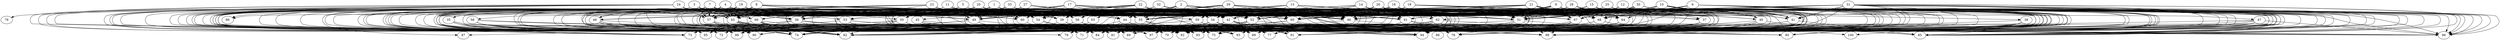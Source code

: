 // DAG automatically generated by daggen at Fri Aug  4 16:35:14 2017
// ./daggen --dot -n 100 --fat 0.8 --regular 0.8 --density 0.8 --jump 2 
digraph G {
  1 [size="524489", alpha="0.07"]
  1 -> 39 [size ="411"]
  1 -> 41 [size ="411"]
  1 -> 42 [size ="411"]
  1 -> 43 [size ="411"]
  1 -> 49 [size ="411"]
  1 -> 50 [size ="411"]
  1 -> 51 [size ="411"]
  1 -> 54 [size ="411"]
  1 -> 55 [size ="411"]
  1 -> 56 [size ="411"]
  1 -> 60 [size ="411"]
  1 -> 61 [size ="411"]
  1 -> 62 [size ="411"]
  1 -> 65 [size ="411"]
  1 -> 67 [size ="411"]
  1 -> 68 [size ="411"]
  1 -> 74 [size ="411"]
  1 -> 75 [size ="411"]
  1 -> 77 [size ="411"]
  1 -> 81 [size ="411"]
  1 -> 84 [size ="411"]
  1 -> 90 [size ="411"]
  1 -> 91 [size ="411"]
  1 -> 92 [size ="411"]
  1 -> 98 [size ="411"]
  1 -> 99 [size ="411"]
  2 [size="8590", alpha="0.18"]
  2 -> 39 [size ="34"]
  2 -> 40 [size ="34"]
  2 -> 41 [size ="34"]
  2 -> 42 [size ="34"]
  2 -> 43 [size ="34"]
  2 -> 44 [size ="34"]
  2 -> 45 [size ="34"]
  2 -> 46 [size ="34"]
  2 -> 49 [size ="34"]
  2 -> 51 [size ="34"]
  2 -> 52 [size ="34"]
  2 -> 54 [size ="34"]
  2 -> 55 [size ="34"]
  2 -> 56 [size ="34"]
  2 -> 57 [size ="34"]
  2 -> 59 [size ="34"]
  2 -> 60 [size ="34"]
  2 -> 63 [size ="34"]
  2 -> 67 [size ="34"]
  2 -> 68 [size ="34"]
  2 -> 69 [size ="34"]
  2 -> 73 [size ="34"]
  2 -> 75 [size ="34"]
  2 -> 77 [size ="34"]
  2 -> 79 [size ="34"]
  2 -> 80 [size ="34"]
  2 -> 81 [size ="34"]
  2 -> 91 [size ="34"]
  2 -> 93 [size ="34"]
  2 -> 97 [size ="34"]
  3 [size="3856", alpha="0.13"]
  3 -> 39 [size ="411"]
  3 -> 41 [size ="411"]
  3 -> 43 [size ="411"]
  3 -> 44 [size ="411"]
  3 -> 46 [size ="411"]
  3 -> 49 [size ="411"]
  3 -> 52 [size ="411"]
  3 -> 54 [size ="411"]
  3 -> 57 [size ="411"]
  3 -> 69 [size ="411"]
  3 -> 73 [size ="411"]
  3 -> 74 [size ="411"]
  3 -> 79 [size ="411"]
  3 -> 81 [size ="411"]
  3 -> 83 [size ="411"]
  3 -> 86 [size ="411"]
  3 -> 92 [size ="411"]
  4 [size="19135", alpha="0.12"]
  4 -> 36 [size ="302"]
  4 -> 43 [size ="302"]
  4 -> 43 [size ="302"]
  4 -> 46 [size ="302"]
  4 -> 46 [size ="302"]
  4 -> 48 [size ="302"]
  4 -> 56 [size ="302"]
  4 -> 57 [size ="302"]
  4 -> 68 [size ="302"]
  4 -> 74 [size ="302"]
  4 -> 80 [size ="302"]
  4 -> 81 [size ="302"]
  4 -> 93 [size ="302"]
  4 -> 99 [size ="302"]
  5 [size="790916", alpha="0.12"]
  5 -> 36 [size ="839"]
  5 -> 39 [size ="839"]
  5 -> 42 [size ="839"]
  5 -> 43 [size ="839"]
  5 -> 49 [size ="839"]
  5 -> 50 [size ="839"]
  5 -> 51 [size ="839"]
  5 -> 52 [size ="839"]
  5 -> 56 [size ="839"]
  5 -> 57 [size ="839"]
  5 -> 59 [size ="839"]
  5 -> 61 [size ="839"]
  5 -> 84 [size ="839"]
  5 -> 86 [size ="839"]
  5 -> 92 [size ="839"]
  5 -> 93 [size ="839"]
  6 [size="8150", alpha="0.12"]
  6 -> 42 [size ="134"]
  6 -> 43 [size ="134"]
  6 -> 49 [size ="134"]
  6 -> 51 [size ="134"]
  6 -> 54 [size ="134"]
  6 -> 55 [size ="134"]
  6 -> 56 [size ="134"]
  6 -> 61 [size ="134"]
  6 -> 68 [size ="134"]
  6 -> 74 [size ="134"]
  6 -> 80 [size ="134"]
  6 -> 83 [size ="134"]
  6 -> 85 [size ="134"]
  6 -> 92 [size ="134"]
  6 -> 92 [size ="134"]
  6 -> 93 [size ="134"]
  6 -> 94 [size ="134"]
  6 -> 96 [size ="134"]
  6 -> 97 [size ="134"]
  6 -> 98 [size ="134"]
  6 -> 99 [size ="134"]
  7 [size="134218", alpha="0.20"]
  7 -> 34 [size ="210"]
  7 -> 42 [size ="210"]
  7 -> 43 [size ="210"]
  7 -> 48 [size ="210"]
  7 -> 51 [size ="210"]
  7 -> 52 [size ="210"]
  7 -> 55 [size ="210"]
  7 -> 56 [size ="210"]
  7 -> 57 [size ="210"]
  7 -> 60 [size ="210"]
  7 -> 66 [size ="210"]
  7 -> 71 [size ="210"]
  7 -> 73 [size ="210"]
  7 -> 74 [size ="210"]
  7 -> 83 [size ="210"]
  7 -> 84 [size ="210"]
  7 -> 93 [size ="210"]
  7 -> 94 [size ="210"]
  7 -> 96 [size ="210"]
  7 -> 97 [size ="210"]
  8 [size="549756", alpha="0.02"]
  8 -> 42 [size ="537"]
  8 -> 42 [size ="537"]
  8 -> 43 [size ="537"]
  8 -> 49 [size ="537"]
  8 -> 50 [size ="537"]
  8 -> 51 [size ="537"]
  8 -> 52 [size ="537"]
  8 -> 54 [size ="537"]
  8 -> 55 [size ="537"]
  8 -> 56 [size ="537"]
  8 -> 65 [size ="537"]
  8 -> 66 [size ="537"]
  8 -> 67 [size ="537"]
  8 -> 69 [size ="537"]
  8 -> 71 [size ="537"]
  8 -> 77 [size ="537"]
  8 -> 82 [size ="537"]
  8 -> 84 [size ="537"]
  8 -> 90 [size ="537"]
  8 -> 92 [size ="537"]
  8 -> 94 [size ="537"]
  8 -> 97 [size ="537"]
  8 -> 98 [size ="537"]
  8 -> 99 [size ="537"]
  9 [size="231928", alpha="0.16"]
  9 -> 36 [size ="302"]
  9 -> 40 [size ="302"]
  9 -> 41 [size ="302"]
  9 -> 42 [size ="302"]
  9 -> 43 [size ="302"]
  9 -> 46 [size ="302"]
  9 -> 51 [size ="302"]
  9 -> 55 [size ="302"]
  9 -> 55 [size ="302"]
  9 -> 56 [size ="302"]
  9 -> 61 [size ="302"]
  9 -> 64 [size ="302"]
  9 -> 65 [size ="302"]
  9 -> 68 [size ="302"]
  9 -> 69 [size ="302"]
  9 -> 77 [size ="302"]
  9 -> 78 [size ="302"]
  9 -> 83 [size ="302"]
  9 -> 85 [size ="302"]
  9 -> 94 [size ="302"]
  9 -> 97 [size ="302"]
  10 [size="214979", alpha="0.10"]
  10 -> 41 [size ="302"]
  10 -> 42 [size ="302"]
  10 -> 50 [size ="302"]
  10 -> 51 [size ="302"]
  10 -> 52 [size ="302"]
  10 -> 54 [size ="302"]
  10 -> 56 [size ="302"]
  10 -> 61 [size ="302"]
  10 -> 64 [size ="302"]
  10 -> 65 [size ="302"]
  10 -> 67 [size ="302"]
  10 -> 68 [size ="302"]
  10 -> 75 [size ="302"]
  10 -> 77 [size ="302"]
  10 -> 80 [size ="302"]
  10 -> 81 [size ="302"]
  10 -> 89 [size ="302"]
  10 -> 90 [size ="302"]
  10 -> 94 [size ="302"]
  10 -> 94 [size ="302"]
  10 -> 96 [size ="302"]
  10 -> 99 [size ="302"]
  11 [size="782758", alpha="0.01"]
  11 -> 43 [size ="679"]
  11 -> 46 [size ="679"]
  11 -> 54 [size ="679"]
  11 -> 55 [size ="679"]
  11 -> 56 [size ="679"]
  11 -> 57 [size ="679"]
  11 -> 61 [size ="679"]
  11 -> 61 [size ="679"]
  11 -> 65 [size ="679"]
  11 -> 67 [size ="679"]
  11 -> 68 [size ="679"]
  11 -> 72 [size ="679"]
  11 -> 73 [size ="679"]
  11 -> 75 [size ="679"]
  11 -> 77 [size ="679"]
  11 -> 82 [size ="679"]
  11 -> 83 [size ="679"]
  11 -> 99 [size ="679"]
  12 [size="134218", alpha="0.20"]
  12 -> 39 [size ="210"]
  12 -> 40 [size ="210"]
  12 -> 41 [size ="210"]
  12 -> 43 [size ="210"]
  12 -> 50 [size ="210"]
  12 -> 51 [size ="210"]
  12 -> 52 [size ="210"]
  12 -> 55 [size ="210"]
  12 -> 56 [size ="210"]
  12 -> 60 [size ="210"]
  12 -> 67 [size ="210"]
  12 -> 75 [size ="210"]
  12 -> 77 [size ="210"]
  12 -> 78 [size ="210"]
  12 -> 80 [size ="210"]
  12 -> 85 [size ="210"]
  12 -> 96 [size ="210"]
  13 [size="68719", alpha="0.15"]
  13 -> 46 [size ="134"]
  13 -> 49 [size ="134"]
  13 -> 51 [size ="134"]
  13 -> 52 [size ="134"]
  13 -> 54 [size ="134"]
  13 -> 55 [size ="134"]
  13 -> 56 [size ="134"]
  13 -> 65 [size ="134"]
  13 -> 66 [size ="134"]
  13 -> 68 [size ="134"]
  13 -> 80 [size ="134"]
  13 -> 85 [size ="134"]
  13 -> 92 [size ="134"]
  14 [size="73836", alpha="0.01"]
  14 -> 40 [size ="75"]
  14 -> 44 [size ="75"]
  14 -> 46 [size ="75"]
  14 -> 51 [size ="75"]
  14 -> 52 [size ="75"]
  14 -> 54 [size ="75"]
  14 -> 55 [size ="75"]
  14 -> 60 [size ="75"]
  14 -> 61 [size ="75"]
  14 -> 65 [size ="75"]
  14 -> 68 [size ="75"]
  14 -> 89 [size ="75"]
  14 -> 95 [size ="75"]
  14 -> 98 [size ="75"]
  14 -> 99 [size ="75"]
  15 [size="231928", alpha="0.16"]
  15 -> 39 [size ="302"]
  15 -> 40 [size ="302"]
  15 -> 47 [size ="302"]
  15 -> 51 [size ="302"]
  15 -> 52 [size ="302"]
  15 -> 54 [size ="302"]
  15 -> 55 [size ="302"]
  15 -> 56 [size ="302"]
  15 -> 57 [size ="302"]
  15 -> 64 [size ="302"]
  15 -> 65 [size ="302"]
  15 -> 66 [size ="302"]
  15 -> 67 [size ="302"]
  15 -> 72 [size ="302"]
  15 -> 74 [size ="302"]
  15 -> 83 [size ="302"]
  15 -> 85 [size ="302"]
  15 -> 89 [size ="302"]
  15 -> 91 [size ="302"]
  15 -> 92 [size ="302"]
  15 -> 96 [size ="302"]
  15 -> 98 [size ="302"]
  16 [size="10881", alpha="0.12"]
  16 -> 39 [size ="210"]
  16 -> 41 [size ="210"]
  16 -> 44 [size ="210"]
  16 -> 46 [size ="210"]
  16 -> 49 [size ="210"]
  16 -> 51 [size ="210"]
  16 -> 52 [size ="210"]
  16 -> 55 [size ="210"]
  16 -> 62 [size ="210"]
  16 -> 65 [size ="210"]
  16 -> 65 [size ="210"]
  16 -> 67 [size ="210"]
  16 -> 68 [size ="210"]
  16 -> 69 [size ="210"]
  16 -> 82 [size ="210"]
  16 -> 83 [size ="210"]
  16 -> 85 [size ="210"]
  16 -> 90 [size ="210"]
  16 -> 91 [size ="210"]
  17 [size="417684", alpha="0.03"]
  17 -> 39 [size ="411"]
  17 -> 40 [size ="411"]
  17 -> 42 [size ="411"]
  17 -> 43 [size ="411"]
  17 -> 44 [size ="411"]
  17 -> 46 [size ="411"]
  17 -> 48 [size ="411"]
  17 -> 49 [size ="411"]
  17 -> 50 [size ="411"]
  17 -> 51 [size ="411"]
  17 -> 52 [size ="411"]
  17 -> 53 [size ="411"]
  17 -> 54 [size ="411"]
  17 -> 55 [size ="411"]
  17 -> 56 [size ="411"]
  17 -> 64 [size ="411"]
  17 -> 65 [size ="411"]
  17 -> 66 [size ="411"]
  17 -> 67 [size ="411"]
  17 -> 68 [size ="411"]
  17 -> 72 [size ="411"]
  17 -> 81 [size ="411"]
  17 -> 82 [size ="411"]
  17 -> 83 [size ="411"]
  17 -> 96 [size ="411"]
  17 -> 97 [size ="411"]
  18 [size="368293", alpha="0.02"]
  18 -> 36 [size ="411"]
  18 -> 38 [size ="411"]
  18 -> 39 [size ="411"]
  18 -> 40 [size ="411"]
  18 -> 42 [size ="411"]
  18 -> 46 [size ="411"]
  18 -> 49 [size ="411"]
  18 -> 52 [size ="411"]
  18 -> 54 [size ="411"]
  18 -> 57 [size ="411"]
  18 -> 60 [size ="411"]
  18 -> 65 [size ="411"]
  18 -> 68 [size ="411"]
  18 -> 73 [size ="411"]
  18 -> 78 [size ="411"]
  18 -> 80 [size ="411"]
  18 -> 83 [size ="411"]
  18 -> 85 [size ="411"]
  18 -> 96 [size ="411"]
  19 [size="28991", alpha="0.20"]
  19 -> 36 [size ="75"]
  19 -> 42 [size ="75"]
  19 -> 43 [size ="75"]
  19 -> 46 [size ="75"]
  19 -> 48 [size ="75"]
  19 -> 49 [size ="75"]
  19 -> 51 [size ="75"]
  19 -> 52 [size ="75"]
  19 -> 53 [size ="75"]
  19 -> 54 [size ="75"]
  19 -> 55 [size ="75"]
  19 -> 57 [size ="75"]
  19 -> 60 [size ="75"]
  19 -> 65 [size ="75"]
  19 -> 69 [size ="75"]
  19 -> 72 [size ="75"]
  19 -> 74 [size ="75"]
  19 -> 77 [size ="75"]
  19 -> 84 [size ="75"]
  19 -> 94 [size ="75"]
  19 -> 95 [size ="75"]
  19 -> 97 [size ="75"]
  19 -> 98 [size ="75"]
  20 [size="1738", alpha="0.17"]
  20 -> 35 [size ="210"]
  20 -> 36 [size ="210"]
  20 -> 40 [size ="210"]
  20 -> 43 [size ="210"]
  20 -> 46 [size ="210"]
  20 -> 49 [size ="210"]
  20 -> 51 [size ="210"]
  20 -> 52 [size ="210"]
  20 -> 54 [size ="210"]
  20 -> 55 [size ="210"]
  20 -> 56 [size ="210"]
  20 -> 57 [size ="210"]
  20 -> 58 [size ="210"]
  20 -> 60 [size ="210"]
  20 -> 65 [size ="210"]
  20 -> 67 [size ="210"]
  20 -> 68 [size ="210"]
  20 -> 69 [size ="210"]
  20 -> 74 [size ="210"]
  20 -> 75 [size ="210"]
  20 -> 81 [size ="210"]
  20 -> 89 [size ="210"]
  20 -> 97 [size ="210"]
  20 -> 98 [size ="210"]
  21 [size="134218", alpha="0.15"]
  21 -> 36 [size ="210"]
  21 -> 41 [size ="210"]
  21 -> 46 [size ="210"]
  21 -> 49 [size ="210"]
  21 -> 51 [size ="210"]
  21 -> 52 [size ="210"]
  21 -> 54 [size ="210"]
  21 -> 56 [size ="210"]
  21 -> 57 [size ="210"]
  21 -> 60 [size ="210"]
  21 -> 65 [size ="210"]
  21 -> 67 [size ="210"]
  21 -> 68 [size ="210"]
  21 -> 75 [size ="210"]
  21 -> 77 [size ="210"]
  21 -> 78 [size ="210"]
  21 -> 84 [size ="210"]
  21 -> 89 [size ="210"]
  21 -> 94 [size ="210"]
  21 -> 96 [size ="210"]
  22 [size="549756", alpha="0.12"]
  22 -> 36 [size ="537"]
  22 -> 39 [size ="537"]
  22 -> 44 [size ="537"]
  22 -> 46 [size ="537"]
  22 -> 49 [size ="537"]
  22 -> 51 [size ="537"]
  22 -> 52 [size ="537"]
  22 -> 54 [size ="537"]
  22 -> 55 [size ="537"]
  22 -> 56 [size ="537"]
  22 -> 57 [size ="537"]
  22 -> 60 [size ="537"]
  22 -> 64 [size ="537"]
  22 -> 65 [size ="537"]
  22 -> 72 [size ="537"]
  22 -> 80 [size ="537"]
  22 -> 85 [size ="537"]
  22 -> 91 [size ="537"]
  22 -> 93 [size ="537"]
  22 -> 98 [size ="537"]
  22 -> 99 [size ="537"]
  23 [size="4979", alpha="0.05"]
  23 -> 39 [size ="302"]
  23 -> 42 [size ="302"]
  23 -> 45 [size ="302"]
  23 -> 46 [size ="302"]
  23 -> 48 [size ="302"]
  23 -> 49 [size ="302"]
  23 -> 54 [size ="302"]
  23 -> 55 [size ="302"]
  23 -> 56 [size ="302"]
  23 -> 57 [size ="302"]
  23 -> 60 [size ="302"]
  23 -> 65 [size ="302"]
  23 -> 77 [size ="302"]
  23 -> 78 [size ="302"]
  23 -> 81 [size ="302"]
  23 -> 82 [size ="302"]
  23 -> 83 [size ="302"]
  23 -> 84 [size ="302"]
  23 -> 85 [size ="302"]
  24 [size="368293", alpha="0.10"]
  24 -> 36 [size ="411"]
  24 -> 39 [size ="411"]
  24 -> 42 [size ="411"]
  24 -> 46 [size ="411"]
  24 -> 49 [size ="411"]
  24 -> 54 [size ="411"]
  24 -> 56 [size ="411"]
  24 -> 57 [size ="411"]
  24 -> 65 [size ="411"]
  24 -> 66 [size ="411"]
  24 -> 69 [size ="411"]
  24 -> 76 [size ="411"]
  24 -> 78 [size ="411"]
  24 -> 82 [size ="411"]
  24 -> 84 [size ="411"]
  24 -> 90 [size ="411"]
  24 -> 99 [size ="411"]
  25 [size="8590", alpha="0.03"]
  25 -> 34 [size ="34"]
  25 -> 36 [size ="34"]
  25 -> 37 [size ="34"]
  25 -> 41 [size ="34"]
  25 -> 43 [size ="34"]
  25 -> 48 [size ="34"]
  25 -> 49 [size ="34"]
  25 -> 54 [size ="34"]
  25 -> 57 [size ="34"]
  25 -> 68 [size ="34"]
  25 -> 69 [size ="34"]
  25 -> 74 [size ="34"]
  25 -> 77 [size ="34"]
  25 -> 80 [size ="34"]
  25 -> 83 [size ="34"]
  25 -> 84 [size ="34"]
  25 -> 91 [size ="34"]
  25 -> 92 [size ="34"]
  25 -> 93 [size ="34"]
  25 -> 96 [size ="34"]
  25 -> 98 [size ="34"]
  26 [size="693778", alpha="0.09"]
  26 -> 41 [size ="839"]
  26 -> 42 [size ="839"]
  26 -> 43 [size ="839"]
  26 -> 46 [size ="839"]
  26 -> 49 [size ="839"]
  26 -> 50 [size ="839"]
  26 -> 56 [size ="839"]
  26 -> 57 [size ="839"]
  26 -> 59 [size ="839"]
  26 -> 61 [size ="839"]
  26 -> 64 [size ="839"]
  26 -> 65 [size ="839"]
  26 -> 67 [size ="839"]
  26 -> 68 [size ="839"]
  26 -> 70 [size ="839"]
  26 -> 78 [size ="839"]
  26 -> 80 [size ="839"]
  26 -> 83 [size ="839"]
  26 -> 84 [size ="839"]
  26 -> 91 [size ="839"]
  26 -> 99 [size ="839"]
  27 [size="368293", alpha="0.16"]
  27 -> 36 [size ="411"]
  27 -> 37 [size ="411"]
  27 -> 41 [size ="411"]
  27 -> 43 [size ="411"]
  27 -> 48 [size ="411"]
  27 -> 50 [size ="411"]
  27 -> 52 [size ="411"]
  27 -> 54 [size ="411"]
  27 -> 55 [size ="411"]
  27 -> 60 [size ="411"]
  27 -> 61 [size ="411"]
  27 -> 64 [size ="411"]
  27 -> 65 [size ="411"]
  27 -> 66 [size ="411"]
  27 -> 73 [size ="411"]
  27 -> 80 [size ="411"]
  27 -> 87 [size ="411"]
  27 -> 98 [size ="411"]
  28 [size="8590", alpha="0.13"]
  28 -> 37 [size ="34"]
  28 -> 40 [size ="34"]
  28 -> 42 [size ="34"]
  28 -> 43 [size ="34"]
  28 -> 44 [size ="34"]
  28 -> 46 [size ="34"]
  28 -> 48 [size ="34"]
  28 -> 51 [size ="34"]
  28 -> 52 [size ="34"]
  28 -> 54 [size ="34"]
  28 -> 55 [size ="34"]
  28 -> 62 [size ="34"]
  28 -> 64 [size ="34"]
  28 -> 77 [size ="34"]
  28 -> 85 [size ="34"]
  28 -> 91 [size ="34"]
  28 -> 93 [size ="34"]
  28 -> 94 [size ="34"]
  28 -> 98 [size ="34"]
  29 [size="24626", alpha="0.10"]
  29 -> 39 [size ="34"]
  29 -> 41 [size ="34"]
  29 -> 42 [size ="34"]
  29 -> 43 [size ="34"]
  29 -> 46 [size ="34"]
  29 -> 46 [size ="34"]
  29 -> 51 [size ="34"]
  29 -> 51 [size ="34"]
  29 -> 52 [size ="34"]
  29 -> 55 [size ="34"]
  29 -> 56 [size ="34"]
  29 -> 59 [size ="34"]
  29 -> 60 [size ="34"]
  29 -> 65 [size ="34"]
  29 -> 66 [size ="34"]
  29 -> 68 [size ="34"]
  29 -> 77 [size ="34"]
  29 -> 81 [size ="34"]
  29 -> 84 [size ="34"]
  30 [size="134218", alpha="0.15"]
  30 -> 39 [size ="210"]
  30 -> 41 [size ="210"]
  30 -> 42 [size ="210"]
  30 -> 46 [size ="210"]
  30 -> 49 [size ="210"]
  30 -> 51 [size ="210"]
  30 -> 51 [size ="210"]
  30 -> 52 [size ="210"]
  30 -> 55 [size ="210"]
  30 -> 56 [size ="210"]
  30 -> 60 [size ="210"]
  30 -> 61 [size ="210"]
  30 -> 65 [size ="210"]
  30 -> 65 [size ="210"]
  30 -> 68 [size ="210"]
  30 -> 68 [size ="210"]
  30 -> 77 [size ="210"]
  30 -> 83 [size ="210"]
  30 -> 84 [size ="210"]
  30 -> 85 [size ="210"]
  30 -> 90 [size ="210"]
  30 -> 91 [size ="210"]
  30 -> 94 [size ="210"]
  30 -> 96 [size ="210"]
  31 [size="28991", alpha="0.06"]
  31 -> 41 [size ="75"]
  31 -> 41 [size ="75"]
  31 -> 42 [size ="75"]
  31 -> 43 [size ="75"]
  31 -> 46 [size ="75"]
  31 -> 49 [size ="75"]
  31 -> 50 [size ="75"]
  31 -> 51 [size ="75"]
  31 -> 56 [size ="75"]
  31 -> 61 [size ="75"]
  31 -> 65 [size ="75"]
  31 -> 67 [size ="75"]
  31 -> 68 [size ="75"]
  31 -> 69 [size ="75"]
  31 -> 71 [size ="75"]
  31 -> 77 [size ="75"]
  31 -> 78 [size ="75"]
  31 -> 81 [size ="75"]
  31 -> 82 [size ="75"]
  31 -> 83 [size ="75"]
  31 -> 85 [size ="75"]
  31 -> 89 [size ="75"]
  31 -> 93 [size ="75"]
  31 -> 94 [size ="75"]
  31 -> 96 [size ="75"]
  31 -> 98 [size ="75"]
  32 [size="549756", alpha="0.07"]
  32 -> 36 [size ="537"]
  32 -> 39 [size ="537"]
  32 -> 41 [size ="537"]
  32 -> 42 [size ="537"]
  32 -> 43 [size ="537"]
  32 -> 46 [size ="537"]
  32 -> 49 [size ="537"]
  32 -> 50 [size ="537"]
  32 -> 51 [size ="537"]
  32 -> 53 [size ="537"]
  32 -> 54 [size ="537"]
  32 -> 55 [size ="537"]
  32 -> 56 [size ="537"]
  32 -> 57 [size ="537"]
  32 -> 61 [size ="537"]
  32 -> 65 [size ="537"]
  32 -> 66 [size ="537"]
  32 -> 68 [size ="537"]
  32 -> 77 [size ="537"]
  32 -> 78 [size ="537"]
  32 -> 82 [size ="537"]
  32 -> 91 [size ="537"]
  32 -> 93 [size ="537"]
  32 -> 94 [size ="537"]
  33 [size="206226", alpha="0.02"]
  33 -> 36 [size ="679"]
  33 -> 42 [size ="679"]
  33 -> 43 [size ="679"]
  33 -> 44 [size ="679"]
  33 -> 49 [size ="679"]
  33 -> 50 [size ="679"]
  33 -> 51 [size ="679"]
  33 -> 54 [size ="679"]
  33 -> 55 [size ="679"]
  33 -> 59 [size ="679"]
  33 -> 60 [size ="679"]
  33 -> 61 [size ="679"]
  33 -> 65 [size ="679"]
  33 -> 68 [size ="679"]
  33 -> 69 [size ="679"]
  33 -> 75 [size ="679"]
  33 -> 83 [size ="679"]
  33 -> 92 [size ="679"]
  33 -> 94 [size ="679"]
  33 -> 99 [size ="679"]
  34 [size="145344", alpha="0.00"]
  34 -> 71 [size ="134"]
  34 -> 74 [size ="134"]
  34 -> 78 [size ="134"]
  34 -> 80 [size ="134"]
  34 -> 82 [size ="134"]
  34 -> 83 [size ="134"]
  34 -> 85 [size ="134"]
  34 -> 89 [size ="134"]
  34 -> 92 [size ="134"]
  35 [size="429539", alpha="0.11"]
  35 -> 69 [size ="302"]
  35 -> 73 [size ="302"]
  35 -> 78 [size ="302"]
  35 -> 82 [size ="302"]
  35 -> 83 [size ="302"]
  35 -> 89 [size ="302"]
  35 -> 99 [size ="302"]
  36 [size="37506", alpha="0.16"]
  36 -> 73 [size ="839"]
  36 -> 74 [size ="839"]
  36 -> 77 [size ="839"]
  36 -> 83 [size ="839"]
  36 -> 84 [size ="839"]
  36 -> 93 [size ="839"]
  36 -> 99 [size ="839"]
  37 [size="170874", alpha="0.01"]
  37 -> 69 [size ="134"]
  37 -> 74 [size ="134"]
  37 -> 75 [size ="134"]
  37 -> 83 [size ="134"]
  37 -> 84 [size ="134"]
  37 -> 89 [size ="134"]
  37 -> 97 [size ="134"]
  38 [size="18018", alpha="0.16"]
  38 -> 69 [size ="411"]
  38 -> 77 [size ="411"]
  38 -> 80 [size ="411"]
  38 -> 84 [size ="411"]
  38 -> 85 [size ="411"]
  38 -> 92 [size ="411"]
  38 -> 94 [size ="411"]
  38 -> 97 [size ="411"]
  38 -> 98 [size ="411"]
  39 [size="1192251", alpha="0.17"]
  39 -> 69 [size ="839"]
  39 -> 75 [size ="839"]
  39 -> 78 [size ="839"]
  39 -> 82 [size ="839"]
  40 [size="86983", alpha="0.17"]
  40 -> 75 [size ="302"]
  40 -> 78 [size ="302"]
  40 -> 94 [size ="302"]
  40 -> 96 [size ="302"]
  40 -> 97 [size ="302"]
  40 -> 98 [size ="302"]
  41 [size="32725", alpha="0.19"]
  41 -> 80 [size ="537"]
  41 -> 85 [size ="537"]
  41 -> 89 [size ="537"]
  41 -> 92 [size ="537"]
  41 -> 93 [size ="537"]
  42 [size="59278", alpha="0.16"]
  42 -> 74 [size ="134"]
  42 -> 77 [size ="134"]
  42 -> 78 [size ="134"]
  42 -> 81 [size ="134"]
  42 -> 82 [size ="134"]
  42 -> 85 [size ="134"]
  42 -> 91 [size ="134"]
  42 -> 92 [size ="134"]
  42 -> 97 [size ="134"]
  43 [size="1106810", alpha="0.13"]
  43 -> 69 [size ="839"]
  43 -> 74 [size ="839"]
  43 -> 82 [size ="839"]
  43 -> 83 [size ="839"]
  43 -> 89 [size ="839"]
  43 -> 90 [size ="839"]
  43 -> 92 [size ="839"]
  43 -> 92 [size ="839"]
  43 -> 95 [size ="839"]
  43 -> 99 [size ="839"]
  44 [size="7981", alpha="0.03"]
  44 -> 75 [size ="134"]
  44 -> 79 [size ="134"]
  44 -> 81 [size ="134"]
  44 -> 83 [size ="134"]
  44 -> 84 [size ="134"]
  44 -> 91 [size ="134"]
  44 -> 92 [size ="134"]
  45 [size="68719", alpha="0.16"]
  45 -> 71 [size ="134"]
  45 -> 78 [size ="134"]
  45 -> 80 [size ="134"]
  45 -> 83 [size ="134"]
  45 -> 92 [size ="134"]
  46 [size="549756", alpha="0.09"]
  46 -> 75 [size ="537"]
  46 -> 78 [size ="537"]
  47 [size="620678", alpha="0.15"]
  47 -> 77 [size ="411"]
  47 -> 78 [size ="411"]
  47 -> 80 [size ="411"]
  47 -> 81 [size ="411"]
  47 -> 83 [size ="411"]
  47 -> 96 [size ="411"]
  47 -> 98 [size ="411"]
  47 -> 100 [size ="411"]
  48 [size="603333", alpha="0.00"]
  48 -> 69 [size ="411"]
  48 -> 77 [size ="411"]
  48 -> 81 [size ="411"]
  48 -> 85 [size ="411"]
  48 -> 89 [size ="411"]
  48 -> 90 [size ="411"]
  48 -> 92 [size ="411"]
  48 -> 93 [size ="411"]
  48 -> 94 [size ="411"]
  48 -> 97 [size ="411"]
  49 [size="177112", alpha="0.03"]
  49 -> 72 [size ="210"]
  49 -> 73 [size ="210"]
  49 -> 74 [size ="210"]
  49 -> 77 [size ="210"]
  49 -> 83 [size ="210"]
  49 -> 84 [size ="210"]
  49 -> 85 [size ="210"]
  49 -> 89 [size ="210"]
  49 -> 93 [size ="210"]
  49 -> 94 [size ="210"]
  49 -> 99 [size ="210"]
  50 [size="28991", alpha="0.09"]
  50 -> 69 [size ="75"]
  50 -> 74 [size ="75"]
  50 -> 75 [size ="75"]
  50 -> 77 [size ="75"]
  50 -> 82 [size ="75"]
  50 -> 89 [size ="75"]
  50 -> 91 [size ="75"]
  50 -> 93 [size ="75"]
  50 -> 98 [size ="75"]
  50 -> 99 [size ="75"]
  51 [size="159935", alpha="0.08"]
  51 -> 69 [size ="302"]
  51 -> 78 [size ="302"]
  51 -> 89 [size ="302"]
  51 -> 92 [size ="302"]
  51 -> 93 [size ="302"]
  51 -> 96 [size ="302"]
  51 -> 98 [size ="302"]
  52 [size="940", alpha="0.15"]
  52 -> 69 [size ="34"]
  52 -> 75 [size ="34"]
  52 -> 77 [size ="34"]
  52 -> 81 [size ="34"]
  52 -> 89 [size ="34"]
  52 -> 92 [size ="34"]
  52 -> 93 [size ="34"]
  52 -> 94 [size ="34"]
  52 -> 99 [size ="34"]
  53 [size="68719", alpha="0.17"]
  53 -> 73 [size ="134"]
  53 -> 82 [size ="134"]
  53 -> 83 [size ="134"]
  53 -> 84 [size ="134"]
  53 -> 85 [size ="134"]
  53 -> 91 [size ="134"]
  53 -> 92 [size ="134"]
  53 -> 94 [size ="134"]
  54 [size="5062", alpha="0.04"]
  54 -> 81 [size ="134"]
  54 -> 85 [size ="134"]
  54 -> 92 [size ="134"]
  55 [size="1073742", alpha="0.02"]
  55 -> 75 [size ="839"]
  55 -> 82 [size ="839"]
  55 -> 92 [size ="839"]
  56 [size="68719", alpha="0.06"]
  56 -> 69 [size ="134"]
  56 -> 73 [size ="134"]
  56 -> 82 [size ="134"]
  56 -> 90 [size ="134"]
  56 -> 93 [size ="134"]
  57 [size="5877", alpha="0.15"]
  57 -> 74 [size ="134"]
  57 -> 77 [size ="134"]
  57 -> 80 [size ="134"]
  57 -> 82 [size ="134"]
  57 -> 84 [size ="134"]
  57 -> 90 [size ="134"]
  58 [size="34317", alpha="0.14"]
  58 -> 74 [size ="679"]
  58 -> 75 [size ="679"]
  58 -> 77 [size ="679"]
  58 -> 81 [size ="679"]
  58 -> 84 [size ="679"]
  58 -> 90 [size ="679"]
  58 -> 94 [size ="679"]
  58 -> 97 [size ="679"]
  58 -> 99 [size ="679"]
  59 [size="487949", alpha="0.19"]
  59 -> 72 [size ="537"]
  59 -> 78 [size ="537"]
  59 -> 91 [size ="537"]
  59 -> 92 [size ="537"]
  59 -> 94 [size ="537"]
  59 -> 97 [size ="537"]
  59 -> 98 [size ="537"]
  59 -> 99 [size ="537"]
  60 [size="368293", alpha="0.05"]
  60 -> 97 [size ="411"]
  61 [size="623098", alpha="0.06"]
  61 -> 78 [size ="411"]
  61 -> 79 [size ="411"]
  61 -> 84 [size ="411"]
  61 -> 85 [size ="411"]
  61 -> 97 [size ="411"]
  62 [size="4999", alpha="0.14"]
  62 -> 69 [size ="537"]
  62 -> 74 [size ="537"]
  62 -> 78 [size ="537"]
  62 -> 81 [size ="537"]
  62 -> 82 [size ="537"]
  62 -> 84 [size ="537"]
  62 -> 88 [size ="537"]
  62 -> 93 [size ="537"]
  62 -> 94 [size ="537"]
  62 -> 97 [size ="537"]
  62 -> 100 [size ="537"]
  63 [size="411789", alpha="0.13"]
  63 -> 71 [size ="411"]
  63 -> 82 [size ="411"]
  63 -> 84 [size ="411"]
  63 -> 90 [size ="411"]
  64 [size="116135", alpha="0.03"]
  64 -> 81 [size ="134"]
  64 -> 84 [size ="134"]
  64 -> 92 [size ="134"]
  64 -> 94 [size ="134"]
  65 [size="49682", alpha="0.07"]
  65 -> 69 [size ="134"]
  65 -> 71 [size ="134"]
  65 -> 74 [size ="134"]
  65 -> 80 [size ="134"]
  65 -> 82 [size ="134"]
  65 -> 90 [size ="134"]
  65 -> 91 [size ="134"]
  65 -> 94 [size ="134"]
  65 -> 98 [size ="134"]
  66 [size="157756", alpha="0.02"]
  66 -> 69 [size ="134"]
  66 -> 70 [size ="134"]
  66 -> 74 [size ="134"]
  66 -> 82 [size ="134"]
  66 -> 82 [size ="134"]
  66 -> 87 [size ="134"]
  66 -> 89 [size ="134"]
  66 -> 90 [size ="134"]
  66 -> 92 [size ="134"]
  67 [size="453508", alpha="0.02"]
  67 -> 91 [size ="411"]
  67 -> 93 [size ="411"]
  67 -> 94 [size ="411"]
  67 -> 98 [size ="411"]
  68 [size="79699", alpha="0.18"]
  68 -> 69 [size ="302"]
  68 -> 77 [size ="302"]
  68 -> 85 [size ="302"]
  68 -> 92 [size ="302"]
  68 -> 96 [size ="302"]
  69 [size="161647", alpha="0.07"]
  70 [size="1073742", alpha="0.06"]
  71 [size="231928", alpha="0.07"]
  72 [size="16760", alpha="0.17"]
  73 [size="113291", alpha="0.14"]
  74 [size="830544", alpha="0.16"]
  75 [size="134218", alpha="0.13"]
  76 [size="18819", alpha="0.03"]
  77 [size="74870", alpha="0.05"]
  78 [size="68719", alpha="0.08"]
  79 [size="549756", alpha="0.11"]
  80 [size="200887", alpha="0.15"]
  81 [size="1192", alpha="0.01"]
  82 [size="549756", alpha="0.15"]
  83 [size="2058", alpha="0.07"]
  84 [size="648", alpha="0.13"]
  85 [size="56023", alpha="0.14"]
  86 [size="16356", alpha="0.15"]
  87 [size="45431", alpha="0.16"]
  88 [size="347400", alpha="0.07"]
  89 [size="231928", alpha="0.13"]
  90 [size="368293", alpha="0.10"]
  91 [size="13472", alpha="0.17"]
  92 [size="68719", alpha="0.07"]
  93 [size="2715", alpha="0.00"]
  94 [size="68719", alpha="0.02"]
  95 [size="1425966", alpha="0.16"]
  96 [size="472924", alpha="0.11"]
  97 [size="368293", alpha="0.09"]
  98 [size="16802", alpha="0.04"]
  99 [size="385532", alpha="0.04"]
  100 [size="826665", alpha="0.13"]
}
